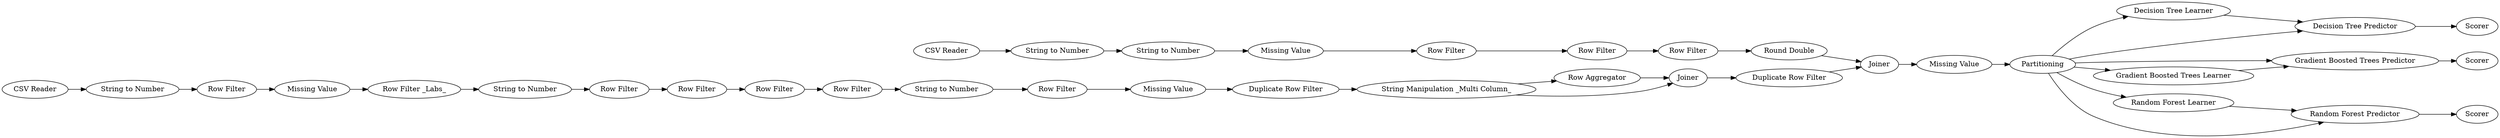 digraph {
	27 -> 50
	42 -> 47
	57 -> 58
	24 -> 57
	59 -> 60
	26 -> 32
	43 -> 27
	53 -> 40
	40 -> 52
	41 -> 31
	54 -> 55
	69 -> 70
	55 -> 67
	67 -> 76
	58 -> 59
	67 -> 70
	76 -> 77
	32 -> 43
	48 -> 49
	49 -> 51
	63 -> 62
	47 -> 49
	37 -> 53
	62 -> 54
	50 -> 41
	61 -> 63
	72 -> 73
	47 -> 48
	31 -> 36
	52 -> 44
	67 -> 73
	36 -> 37
	51 -> 54
	60 -> 61
	67 -> 69
	75 -> 76
	67 -> 75
	44 -> 42
	67 -> 72
	70 -> 78
	73 -> 74
	27 [label="Missing Value"]
	57 [label="String to Number"]
	55 [label="Missing Value"]
	26 [label="CSV Reader"]
	58 [label="String to Number"]
	74 [label=Scorer]
	78 [label=Scorer]
	24 [label="CSV Reader"]
	49 [label=Joiner]
	41 [label="String to Number"]
	31 [label="Row Filter"]
	51 [label="Duplicate Row Filter"]
	54 [label=Joiner]
	75 [label="Gradient Boosted Trees Learner"]
	59 [label="Missing Value"]
	48 [label="Row Aggregator"]
	50 [label="Row Filter _Labs_"]
	42 [label="Duplicate Row Filter"]
	53 [label="Row Filter"]
	67 [label=Partitioning]
	72 [label="Random Forest Learner"]
	47 [label="String Manipulation _Multi Column_"]
	61 [label="Row Filter"]
	63 [label="Row Filter"]
	76 [label="Gradient Boosted Trees Predictor"]
	77 [label=Scorer]
	60 [label="Row Filter"]
	43 [label="Row Filter"]
	44 [label="Missing Value"]
	62 [label="Round Double"]
	70 [label="Decision Tree Predictor"]
	69 [label="Decision Tree Learner"]
	36 [label="Row Filter"]
	40 [label="String to Number"]
	52 [label="Row Filter"]
	73 [label="Random Forest Predictor"]
	32 [label="String to Number"]
	37 [label="Row Filter"]
	rankdir=LR
}
